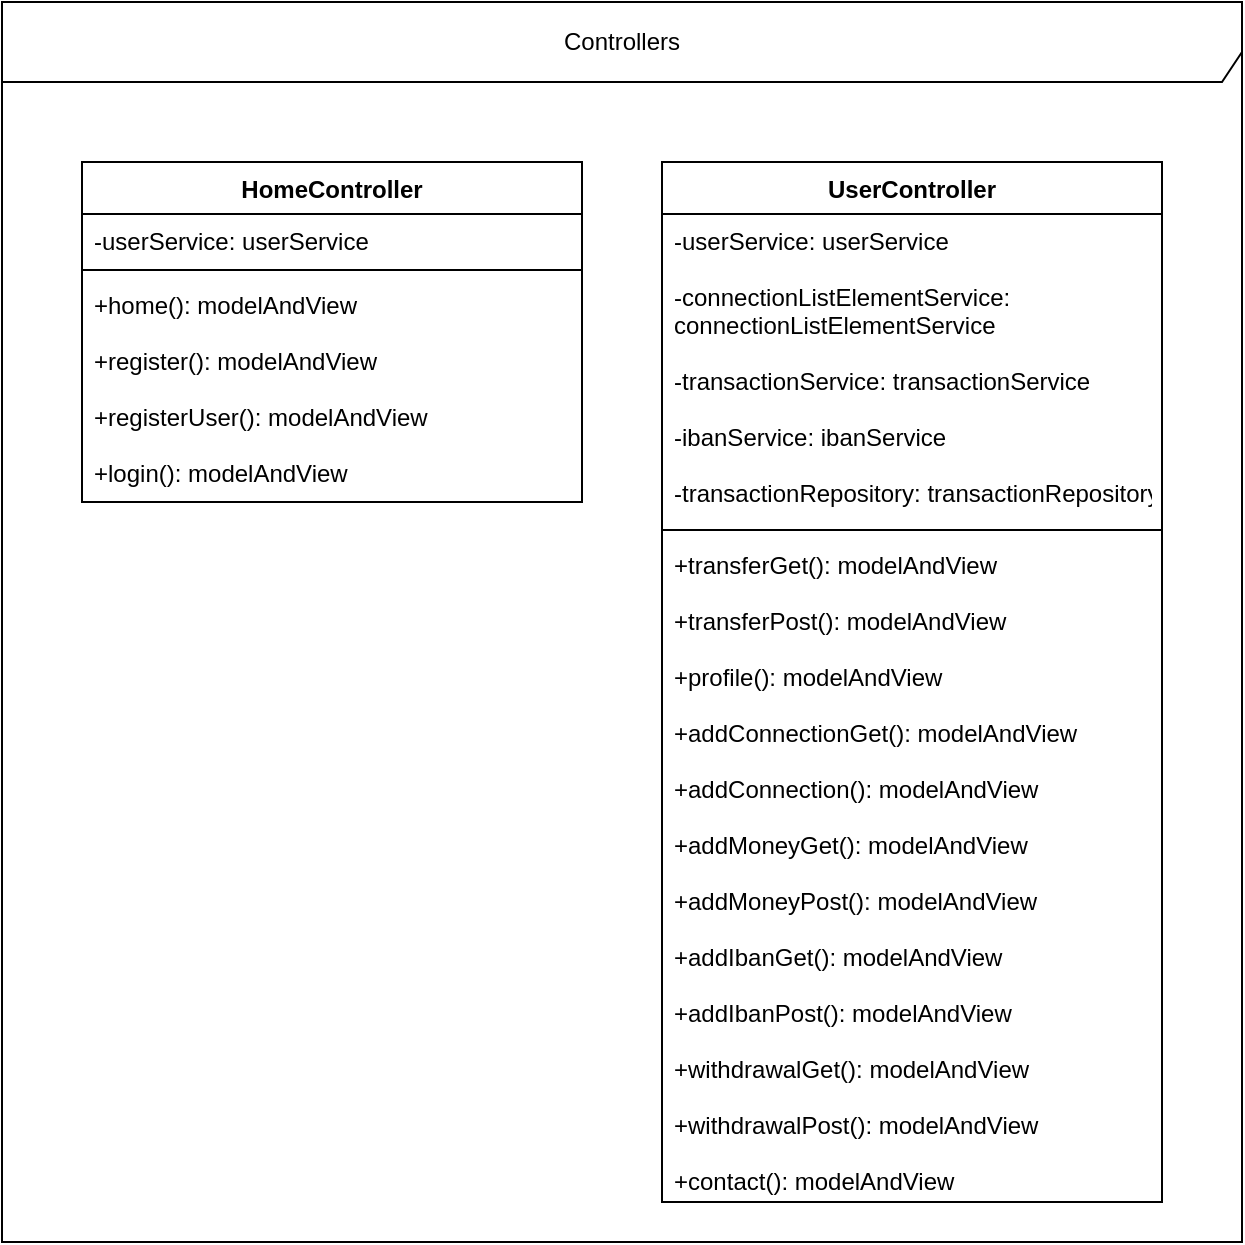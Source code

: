 <mxfile version="12.9.9" type="device"><diagram id="C5RBs43oDa-KdzZeNtuy" name="Page-1"><mxGraphModel dx="827" dy="513" grid="1" gridSize="10" guides="1" tooltips="1" connect="1" arrows="1" fold="1" page="1" pageScale="1" pageWidth="827" pageHeight="1169" math="0" shadow="0"><root><mxCell id="WIyWlLk6GJQsqaUBKTNV-0"/><mxCell id="WIyWlLk6GJQsqaUBKTNV-1" parent="WIyWlLk6GJQsqaUBKTNV-0"/><mxCell id="OSBhNre_E5FuSbXYrw_c-0" value="Controllers" style="shape=umlFrame;whiteSpace=wrap;html=1;align=center;width=680;height=40;" vertex="1" parent="WIyWlLk6GJQsqaUBKTNV-1"><mxGeometry x="40" y="40" width="620" height="620" as="geometry"/></mxCell><mxCell id="OSBhNre_E5FuSbXYrw_c-13" value="HomeController" style="swimlane;fontStyle=1;align=center;verticalAlign=top;childLayout=stackLayout;horizontal=1;startSize=26;horizontalStack=0;resizeParent=1;resizeParentMax=0;resizeLast=0;collapsible=1;marginBottom=0;" vertex="1" parent="WIyWlLk6GJQsqaUBKTNV-1"><mxGeometry x="80" y="120" width="250" height="170" as="geometry"/></mxCell><mxCell id="OSBhNre_E5FuSbXYrw_c-14" value="-userService: userService" style="text;strokeColor=none;fillColor=none;align=left;verticalAlign=top;spacingLeft=4;spacingRight=4;overflow=hidden;rotatable=0;points=[[0,0.5],[1,0.5]];portConstraint=eastwest;" vertex="1" parent="OSBhNre_E5FuSbXYrw_c-13"><mxGeometry y="26" width="250" height="24" as="geometry"/></mxCell><mxCell id="OSBhNre_E5FuSbXYrw_c-15" value="" style="line;strokeWidth=1;fillColor=none;align=left;verticalAlign=middle;spacingTop=-1;spacingLeft=3;spacingRight=3;rotatable=0;labelPosition=right;points=[];portConstraint=eastwest;" vertex="1" parent="OSBhNre_E5FuSbXYrw_c-13"><mxGeometry y="50" width="250" height="8" as="geometry"/></mxCell><mxCell id="OSBhNre_E5FuSbXYrw_c-16" value="+home(): modelAndView&#10;&#10;+register(): modelAndView&#10;&#10;+registerUser(): modelAndView&#10;&#10;+login(): modelAndView" style="text;strokeColor=none;fillColor=none;align=left;verticalAlign=top;spacingLeft=4;spacingRight=4;overflow=hidden;rotatable=0;points=[[0,0.5],[1,0.5]];portConstraint=eastwest;" vertex="1" parent="OSBhNre_E5FuSbXYrw_c-13"><mxGeometry y="58" width="250" height="112" as="geometry"/></mxCell><mxCell id="OSBhNre_E5FuSbXYrw_c-17" value="UserController" style="swimlane;fontStyle=1;align=center;verticalAlign=top;childLayout=stackLayout;horizontal=1;startSize=26;horizontalStack=0;resizeParent=1;resizeParentMax=0;resizeLast=0;collapsible=1;marginBottom=0;" vertex="1" parent="WIyWlLk6GJQsqaUBKTNV-1"><mxGeometry x="370" y="120" width="250" height="520" as="geometry"/></mxCell><mxCell id="OSBhNre_E5FuSbXYrw_c-18" value="-userService: userService&#10;&#10;-connectionListElementService:&#10;connectionListElementService&#10;&#10;-transactionService: transactionService&#10;&#10;-ibanService: ibanService&#10;&#10;-transactionRepository: transactionRepository&#10;" style="text;strokeColor=none;fillColor=none;align=left;verticalAlign=top;spacingLeft=4;spacingRight=4;overflow=hidden;rotatable=0;points=[[0,0.5],[1,0.5]];portConstraint=eastwest;" vertex="1" parent="OSBhNre_E5FuSbXYrw_c-17"><mxGeometry y="26" width="250" height="154" as="geometry"/></mxCell><mxCell id="OSBhNre_E5FuSbXYrw_c-19" value="" style="line;strokeWidth=1;fillColor=none;align=left;verticalAlign=middle;spacingTop=-1;spacingLeft=3;spacingRight=3;rotatable=0;labelPosition=right;points=[];portConstraint=eastwest;" vertex="1" parent="OSBhNre_E5FuSbXYrw_c-17"><mxGeometry y="180" width="250" height="8" as="geometry"/></mxCell><mxCell id="OSBhNre_E5FuSbXYrw_c-20" value="+transferGet(): modelAndView&#10;&#10;+transferPost(): modelAndView&#10;&#10;+profile(): modelAndView&#10;&#10;+addConnectionGet(): modelAndView&#10;&#10;+addConnection(): modelAndView&#10;&#10;+addMoneyGet(): modelAndView&#10;&#10;+addMoneyPost(): modelAndView&#10;&#10;+addIbanGet(): modelAndView&#10;&#10;+addIbanPost(): modelAndView&#10;&#10;+withdrawalGet(): modelAndView&#10;&#10;+withdrawalPost(): modelAndView&#10;&#10;+contact(): modelAndView" style="text;strokeColor=none;fillColor=none;align=left;verticalAlign=top;spacingLeft=4;spacingRight=4;overflow=hidden;rotatable=0;points=[[0,0.5],[1,0.5]];portConstraint=eastwest;" vertex="1" parent="OSBhNre_E5FuSbXYrw_c-17"><mxGeometry y="188" width="250" height="332" as="geometry"/></mxCell></root></mxGraphModel></diagram></mxfile>